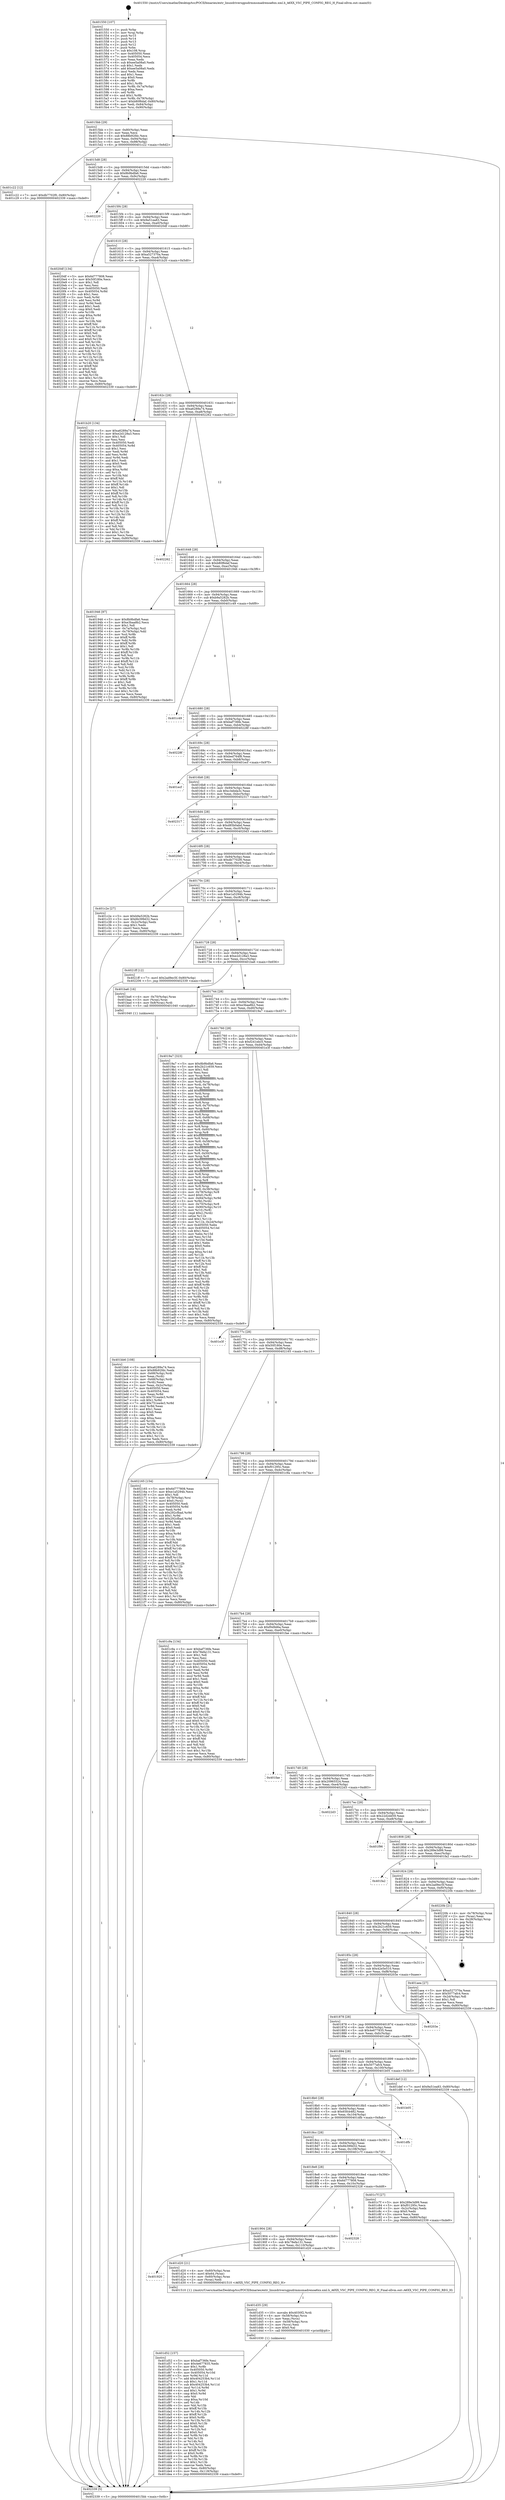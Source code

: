 digraph "0x401550" {
  label = "0x401550 (/mnt/c/Users/mathe/Desktop/tcc/POCII/binaries/extr_linuxdriversgpudrmmsmadrenoa6xx.xml.h_A6XX_VSC_PIPE_CONFIG_REG_H_Final-ollvm.out::main(0))"
  labelloc = "t"
  node[shape=record]

  Entry [label="",width=0.3,height=0.3,shape=circle,fillcolor=black,style=filled]
  "0x4015bb" [label="{
     0x4015bb [29]\l
     | [instrs]\l
     &nbsp;&nbsp;0x4015bb \<+3\>: mov -0x80(%rbp),%eax\l
     &nbsp;&nbsp;0x4015be \<+2\>: mov %eax,%ecx\l
     &nbsp;&nbsp;0x4015c0 \<+6\>: sub $0x88b92fdc,%ecx\l
     &nbsp;&nbsp;0x4015c6 \<+6\>: mov %eax,-0x94(%rbp)\l
     &nbsp;&nbsp;0x4015cc \<+6\>: mov %ecx,-0x98(%rbp)\l
     &nbsp;&nbsp;0x4015d2 \<+6\>: je 0000000000401c22 \<main+0x6d2\>\l
  }"]
  "0x401c22" [label="{
     0x401c22 [12]\l
     | [instrs]\l
     &nbsp;&nbsp;0x401c22 \<+7\>: movl $0xdb7702f0,-0x80(%rbp)\l
     &nbsp;&nbsp;0x401c29 \<+5\>: jmp 0000000000402339 \<main+0xde9\>\l
  }"]
  "0x4015d8" [label="{
     0x4015d8 [28]\l
     | [instrs]\l
     &nbsp;&nbsp;0x4015d8 \<+5\>: jmp 00000000004015dd \<main+0x8d\>\l
     &nbsp;&nbsp;0x4015dd \<+6\>: mov -0x94(%rbp),%eax\l
     &nbsp;&nbsp;0x4015e3 \<+5\>: sub $0x8b9bdfa6,%eax\l
     &nbsp;&nbsp;0x4015e8 \<+6\>: mov %eax,-0x9c(%rbp)\l
     &nbsp;&nbsp;0x4015ee \<+6\>: je 0000000000402220 \<main+0xcd0\>\l
  }"]
  Exit [label="",width=0.3,height=0.3,shape=circle,fillcolor=black,style=filled,peripheries=2]
  "0x402220" [label="{
     0x402220\l
  }", style=dashed]
  "0x4015f4" [label="{
     0x4015f4 [28]\l
     | [instrs]\l
     &nbsp;&nbsp;0x4015f4 \<+5\>: jmp 00000000004015f9 \<main+0xa9\>\l
     &nbsp;&nbsp;0x4015f9 \<+6\>: mov -0x94(%rbp),%eax\l
     &nbsp;&nbsp;0x4015ff \<+5\>: sub $0x9a51ea83,%eax\l
     &nbsp;&nbsp;0x401604 \<+6\>: mov %eax,-0xa0(%rbp)\l
     &nbsp;&nbsp;0x40160a \<+6\>: je 00000000004020df \<main+0xb8f\>\l
  }"]
  "0x401d52" [label="{
     0x401d52 [157]\l
     | [instrs]\l
     &nbsp;&nbsp;0x401d52 \<+5\>: mov $0xbaf736fe,%esi\l
     &nbsp;&nbsp;0x401d57 \<+5\>: mov $0x4e677835,%edx\l
     &nbsp;&nbsp;0x401d5c \<+3\>: mov $0x1,%r8b\l
     &nbsp;&nbsp;0x401d5f \<+8\>: mov 0x405050,%r9d\l
     &nbsp;&nbsp;0x401d67 \<+8\>: mov 0x405054,%r10d\l
     &nbsp;&nbsp;0x401d6f \<+3\>: mov %r9d,%r11d\l
     &nbsp;&nbsp;0x401d72 \<+7\>: add $0x404253b4,%r11d\l
     &nbsp;&nbsp;0x401d79 \<+4\>: sub $0x1,%r11d\l
     &nbsp;&nbsp;0x401d7d \<+7\>: sub $0x404253b4,%r11d\l
     &nbsp;&nbsp;0x401d84 \<+4\>: imul %r11d,%r9d\l
     &nbsp;&nbsp;0x401d88 \<+4\>: and $0x1,%r9d\l
     &nbsp;&nbsp;0x401d8c \<+4\>: cmp $0x0,%r9d\l
     &nbsp;&nbsp;0x401d90 \<+3\>: sete %bl\l
     &nbsp;&nbsp;0x401d93 \<+4\>: cmp $0xa,%r10d\l
     &nbsp;&nbsp;0x401d97 \<+4\>: setl %r14b\l
     &nbsp;&nbsp;0x401d9b \<+3\>: mov %bl,%r15b\l
     &nbsp;&nbsp;0x401d9e \<+4\>: xor $0xff,%r15b\l
     &nbsp;&nbsp;0x401da2 \<+3\>: mov %r14b,%r12b\l
     &nbsp;&nbsp;0x401da5 \<+4\>: xor $0xff,%r12b\l
     &nbsp;&nbsp;0x401da9 \<+4\>: xor $0x0,%r8b\l
     &nbsp;&nbsp;0x401dad \<+3\>: mov %r15b,%r13b\l
     &nbsp;&nbsp;0x401db0 \<+4\>: and $0x0,%r13b\l
     &nbsp;&nbsp;0x401db4 \<+3\>: and %r8b,%bl\l
     &nbsp;&nbsp;0x401db7 \<+3\>: mov %r12b,%cl\l
     &nbsp;&nbsp;0x401dba \<+3\>: and $0x0,%cl\l
     &nbsp;&nbsp;0x401dbd \<+3\>: and %r8b,%r14b\l
     &nbsp;&nbsp;0x401dc0 \<+3\>: or %bl,%r13b\l
     &nbsp;&nbsp;0x401dc3 \<+3\>: or %r14b,%cl\l
     &nbsp;&nbsp;0x401dc6 \<+3\>: xor %cl,%r13b\l
     &nbsp;&nbsp;0x401dc9 \<+3\>: or %r12b,%r15b\l
     &nbsp;&nbsp;0x401dcc \<+4\>: xor $0xff,%r15b\l
     &nbsp;&nbsp;0x401dd0 \<+4\>: or $0x0,%r8b\l
     &nbsp;&nbsp;0x401dd4 \<+3\>: and %r8b,%r15b\l
     &nbsp;&nbsp;0x401dd7 \<+3\>: or %r15b,%r13b\l
     &nbsp;&nbsp;0x401dda \<+4\>: test $0x1,%r13b\l
     &nbsp;&nbsp;0x401dde \<+3\>: cmovne %edx,%esi\l
     &nbsp;&nbsp;0x401de1 \<+3\>: mov %esi,-0x80(%rbp)\l
     &nbsp;&nbsp;0x401de4 \<+6\>: mov %eax,-0x118(%rbp)\l
     &nbsp;&nbsp;0x401dea \<+5\>: jmp 0000000000402339 \<main+0xde9\>\l
  }"]
  "0x4020df" [label="{
     0x4020df [134]\l
     | [instrs]\l
     &nbsp;&nbsp;0x4020df \<+5\>: mov $0x6d777808,%eax\l
     &nbsp;&nbsp;0x4020e4 \<+5\>: mov $0x50f180e,%ecx\l
     &nbsp;&nbsp;0x4020e9 \<+2\>: mov $0x1,%dl\l
     &nbsp;&nbsp;0x4020eb \<+2\>: xor %esi,%esi\l
     &nbsp;&nbsp;0x4020ed \<+7\>: mov 0x405050,%edi\l
     &nbsp;&nbsp;0x4020f4 \<+8\>: mov 0x405054,%r8d\l
     &nbsp;&nbsp;0x4020fc \<+3\>: sub $0x1,%esi\l
     &nbsp;&nbsp;0x4020ff \<+3\>: mov %edi,%r9d\l
     &nbsp;&nbsp;0x402102 \<+3\>: add %esi,%r9d\l
     &nbsp;&nbsp;0x402105 \<+4\>: imul %r9d,%edi\l
     &nbsp;&nbsp;0x402109 \<+3\>: and $0x1,%edi\l
     &nbsp;&nbsp;0x40210c \<+3\>: cmp $0x0,%edi\l
     &nbsp;&nbsp;0x40210f \<+4\>: sete %r10b\l
     &nbsp;&nbsp;0x402113 \<+4\>: cmp $0xa,%r8d\l
     &nbsp;&nbsp;0x402117 \<+4\>: setl %r11b\l
     &nbsp;&nbsp;0x40211b \<+3\>: mov %r10b,%bl\l
     &nbsp;&nbsp;0x40211e \<+3\>: xor $0xff,%bl\l
     &nbsp;&nbsp;0x402121 \<+3\>: mov %r11b,%r14b\l
     &nbsp;&nbsp;0x402124 \<+4\>: xor $0xff,%r14b\l
     &nbsp;&nbsp;0x402128 \<+3\>: xor $0x0,%dl\l
     &nbsp;&nbsp;0x40212b \<+3\>: mov %bl,%r15b\l
     &nbsp;&nbsp;0x40212e \<+4\>: and $0x0,%r15b\l
     &nbsp;&nbsp;0x402132 \<+3\>: and %dl,%r10b\l
     &nbsp;&nbsp;0x402135 \<+3\>: mov %r14b,%r12b\l
     &nbsp;&nbsp;0x402138 \<+4\>: and $0x0,%r12b\l
     &nbsp;&nbsp;0x40213c \<+3\>: and %dl,%r11b\l
     &nbsp;&nbsp;0x40213f \<+3\>: or %r10b,%r15b\l
     &nbsp;&nbsp;0x402142 \<+3\>: or %r11b,%r12b\l
     &nbsp;&nbsp;0x402145 \<+3\>: xor %r12b,%r15b\l
     &nbsp;&nbsp;0x402148 \<+3\>: or %r14b,%bl\l
     &nbsp;&nbsp;0x40214b \<+3\>: xor $0xff,%bl\l
     &nbsp;&nbsp;0x40214e \<+3\>: or $0x0,%dl\l
     &nbsp;&nbsp;0x402151 \<+2\>: and %dl,%bl\l
     &nbsp;&nbsp;0x402153 \<+3\>: or %bl,%r15b\l
     &nbsp;&nbsp;0x402156 \<+4\>: test $0x1,%r15b\l
     &nbsp;&nbsp;0x40215a \<+3\>: cmovne %ecx,%eax\l
     &nbsp;&nbsp;0x40215d \<+3\>: mov %eax,-0x80(%rbp)\l
     &nbsp;&nbsp;0x402160 \<+5\>: jmp 0000000000402339 \<main+0xde9\>\l
  }"]
  "0x401610" [label="{
     0x401610 [28]\l
     | [instrs]\l
     &nbsp;&nbsp;0x401610 \<+5\>: jmp 0000000000401615 \<main+0xc5\>\l
     &nbsp;&nbsp;0x401615 \<+6\>: mov -0x94(%rbp),%eax\l
     &nbsp;&nbsp;0x40161b \<+5\>: sub $0xa527370a,%eax\l
     &nbsp;&nbsp;0x401620 \<+6\>: mov %eax,-0xa4(%rbp)\l
     &nbsp;&nbsp;0x401626 \<+6\>: je 0000000000401b20 \<main+0x5d0\>\l
  }"]
  "0x401d35" [label="{
     0x401d35 [29]\l
     | [instrs]\l
     &nbsp;&nbsp;0x401d35 \<+10\>: movabs $0x4030f2,%rdi\l
     &nbsp;&nbsp;0x401d3f \<+4\>: mov -0x58(%rbp),%rcx\l
     &nbsp;&nbsp;0x401d43 \<+2\>: mov %eax,(%rcx)\l
     &nbsp;&nbsp;0x401d45 \<+4\>: mov -0x58(%rbp),%rcx\l
     &nbsp;&nbsp;0x401d49 \<+2\>: mov (%rcx),%esi\l
     &nbsp;&nbsp;0x401d4b \<+2\>: mov $0x0,%al\l
     &nbsp;&nbsp;0x401d4d \<+5\>: call 0000000000401030 \<printf@plt\>\l
     | [calls]\l
     &nbsp;&nbsp;0x401030 \{1\} (unknown)\l
  }"]
  "0x401b20" [label="{
     0x401b20 [134]\l
     | [instrs]\l
     &nbsp;&nbsp;0x401b20 \<+5\>: mov $0xa6289a74,%eax\l
     &nbsp;&nbsp;0x401b25 \<+5\>: mov $0xe2d128a3,%ecx\l
     &nbsp;&nbsp;0x401b2a \<+2\>: mov $0x1,%dl\l
     &nbsp;&nbsp;0x401b2c \<+2\>: xor %esi,%esi\l
     &nbsp;&nbsp;0x401b2e \<+7\>: mov 0x405050,%edi\l
     &nbsp;&nbsp;0x401b35 \<+8\>: mov 0x405054,%r8d\l
     &nbsp;&nbsp;0x401b3d \<+3\>: sub $0x1,%esi\l
     &nbsp;&nbsp;0x401b40 \<+3\>: mov %edi,%r9d\l
     &nbsp;&nbsp;0x401b43 \<+3\>: add %esi,%r9d\l
     &nbsp;&nbsp;0x401b46 \<+4\>: imul %r9d,%edi\l
     &nbsp;&nbsp;0x401b4a \<+3\>: and $0x1,%edi\l
     &nbsp;&nbsp;0x401b4d \<+3\>: cmp $0x0,%edi\l
     &nbsp;&nbsp;0x401b50 \<+4\>: sete %r10b\l
     &nbsp;&nbsp;0x401b54 \<+4\>: cmp $0xa,%r8d\l
     &nbsp;&nbsp;0x401b58 \<+4\>: setl %r11b\l
     &nbsp;&nbsp;0x401b5c \<+3\>: mov %r10b,%bl\l
     &nbsp;&nbsp;0x401b5f \<+3\>: xor $0xff,%bl\l
     &nbsp;&nbsp;0x401b62 \<+3\>: mov %r11b,%r14b\l
     &nbsp;&nbsp;0x401b65 \<+4\>: xor $0xff,%r14b\l
     &nbsp;&nbsp;0x401b69 \<+3\>: xor $0x1,%dl\l
     &nbsp;&nbsp;0x401b6c \<+3\>: mov %bl,%r15b\l
     &nbsp;&nbsp;0x401b6f \<+4\>: and $0xff,%r15b\l
     &nbsp;&nbsp;0x401b73 \<+3\>: and %dl,%r10b\l
     &nbsp;&nbsp;0x401b76 \<+3\>: mov %r14b,%r12b\l
     &nbsp;&nbsp;0x401b79 \<+4\>: and $0xff,%r12b\l
     &nbsp;&nbsp;0x401b7d \<+3\>: and %dl,%r11b\l
     &nbsp;&nbsp;0x401b80 \<+3\>: or %r10b,%r15b\l
     &nbsp;&nbsp;0x401b83 \<+3\>: or %r11b,%r12b\l
     &nbsp;&nbsp;0x401b86 \<+3\>: xor %r12b,%r15b\l
     &nbsp;&nbsp;0x401b89 \<+3\>: or %r14b,%bl\l
     &nbsp;&nbsp;0x401b8c \<+3\>: xor $0xff,%bl\l
     &nbsp;&nbsp;0x401b8f \<+3\>: or $0x1,%dl\l
     &nbsp;&nbsp;0x401b92 \<+2\>: and %dl,%bl\l
     &nbsp;&nbsp;0x401b94 \<+3\>: or %bl,%r15b\l
     &nbsp;&nbsp;0x401b97 \<+4\>: test $0x1,%r15b\l
     &nbsp;&nbsp;0x401b9b \<+3\>: cmovne %ecx,%eax\l
     &nbsp;&nbsp;0x401b9e \<+3\>: mov %eax,-0x80(%rbp)\l
     &nbsp;&nbsp;0x401ba1 \<+5\>: jmp 0000000000402339 \<main+0xde9\>\l
  }"]
  "0x40162c" [label="{
     0x40162c [28]\l
     | [instrs]\l
     &nbsp;&nbsp;0x40162c \<+5\>: jmp 0000000000401631 \<main+0xe1\>\l
     &nbsp;&nbsp;0x401631 \<+6\>: mov -0x94(%rbp),%eax\l
     &nbsp;&nbsp;0x401637 \<+5\>: sub $0xa6289a74,%eax\l
     &nbsp;&nbsp;0x40163c \<+6\>: mov %eax,-0xa8(%rbp)\l
     &nbsp;&nbsp;0x401642 \<+6\>: je 0000000000402262 \<main+0xd12\>\l
  }"]
  "0x401920" [label="{
     0x401920\l
  }", style=dashed]
  "0x402262" [label="{
     0x402262\l
  }", style=dashed]
  "0x401648" [label="{
     0x401648 [28]\l
     | [instrs]\l
     &nbsp;&nbsp;0x401648 \<+5\>: jmp 000000000040164d \<main+0xfd\>\l
     &nbsp;&nbsp;0x40164d \<+6\>: mov -0x94(%rbp),%eax\l
     &nbsp;&nbsp;0x401653 \<+5\>: sub $0xb80f6daf,%eax\l
     &nbsp;&nbsp;0x401658 \<+6\>: mov %eax,-0xac(%rbp)\l
     &nbsp;&nbsp;0x40165e \<+6\>: je 0000000000401946 \<main+0x3f6\>\l
  }"]
  "0x401d20" [label="{
     0x401d20 [21]\l
     | [instrs]\l
     &nbsp;&nbsp;0x401d20 \<+4\>: mov -0x60(%rbp),%rax\l
     &nbsp;&nbsp;0x401d24 \<+6\>: movl $0x64,(%rax)\l
     &nbsp;&nbsp;0x401d2a \<+4\>: mov -0x60(%rbp),%rax\l
     &nbsp;&nbsp;0x401d2e \<+2\>: mov (%rax),%edi\l
     &nbsp;&nbsp;0x401d30 \<+5\>: call 0000000000401510 \<A6XX_VSC_PIPE_CONFIG_REG_H\>\l
     | [calls]\l
     &nbsp;&nbsp;0x401510 \{1\} (/mnt/c/Users/mathe/Desktop/tcc/POCII/binaries/extr_linuxdriversgpudrmmsmadrenoa6xx.xml.h_A6XX_VSC_PIPE_CONFIG_REG_H_Final-ollvm.out::A6XX_VSC_PIPE_CONFIG_REG_H)\l
  }"]
  "0x401946" [label="{
     0x401946 [97]\l
     | [instrs]\l
     &nbsp;&nbsp;0x401946 \<+5\>: mov $0x8b9bdfa6,%eax\l
     &nbsp;&nbsp;0x40194b \<+5\>: mov $0xe3baa8b2,%ecx\l
     &nbsp;&nbsp;0x401950 \<+2\>: mov $0x1,%dl\l
     &nbsp;&nbsp;0x401952 \<+4\>: mov -0x7a(%rbp),%sil\l
     &nbsp;&nbsp;0x401956 \<+4\>: mov -0x79(%rbp),%dil\l
     &nbsp;&nbsp;0x40195a \<+3\>: mov %sil,%r8b\l
     &nbsp;&nbsp;0x40195d \<+4\>: xor $0xff,%r8b\l
     &nbsp;&nbsp;0x401961 \<+3\>: mov %dil,%r9b\l
     &nbsp;&nbsp;0x401964 \<+4\>: xor $0xff,%r9b\l
     &nbsp;&nbsp;0x401968 \<+3\>: xor $0x1,%dl\l
     &nbsp;&nbsp;0x40196b \<+3\>: mov %r8b,%r10b\l
     &nbsp;&nbsp;0x40196e \<+4\>: and $0xff,%r10b\l
     &nbsp;&nbsp;0x401972 \<+3\>: and %dl,%sil\l
     &nbsp;&nbsp;0x401975 \<+3\>: mov %r9b,%r11b\l
     &nbsp;&nbsp;0x401978 \<+4\>: and $0xff,%r11b\l
     &nbsp;&nbsp;0x40197c \<+3\>: and %dl,%dil\l
     &nbsp;&nbsp;0x40197f \<+3\>: or %sil,%r10b\l
     &nbsp;&nbsp;0x401982 \<+3\>: or %dil,%r11b\l
     &nbsp;&nbsp;0x401985 \<+3\>: xor %r11b,%r10b\l
     &nbsp;&nbsp;0x401988 \<+3\>: or %r9b,%r8b\l
     &nbsp;&nbsp;0x40198b \<+4\>: xor $0xff,%r8b\l
     &nbsp;&nbsp;0x40198f \<+3\>: or $0x1,%dl\l
     &nbsp;&nbsp;0x401992 \<+3\>: and %dl,%r8b\l
     &nbsp;&nbsp;0x401995 \<+3\>: or %r8b,%r10b\l
     &nbsp;&nbsp;0x401998 \<+4\>: test $0x1,%r10b\l
     &nbsp;&nbsp;0x40199c \<+3\>: cmovne %ecx,%eax\l
     &nbsp;&nbsp;0x40199f \<+3\>: mov %eax,-0x80(%rbp)\l
     &nbsp;&nbsp;0x4019a2 \<+5\>: jmp 0000000000402339 \<main+0xde9\>\l
  }"]
  "0x401664" [label="{
     0x401664 [28]\l
     | [instrs]\l
     &nbsp;&nbsp;0x401664 \<+5\>: jmp 0000000000401669 \<main+0x119\>\l
     &nbsp;&nbsp;0x401669 \<+6\>: mov -0x94(%rbp),%eax\l
     &nbsp;&nbsp;0x40166f \<+5\>: sub $0xb9a5282b,%eax\l
     &nbsp;&nbsp;0x401674 \<+6\>: mov %eax,-0xb0(%rbp)\l
     &nbsp;&nbsp;0x40167a \<+6\>: je 0000000000401c49 \<main+0x6f9\>\l
  }"]
  "0x402339" [label="{
     0x402339 [5]\l
     | [instrs]\l
     &nbsp;&nbsp;0x402339 \<+5\>: jmp 00000000004015bb \<main+0x6b\>\l
  }"]
  "0x401550" [label="{
     0x401550 [107]\l
     | [instrs]\l
     &nbsp;&nbsp;0x401550 \<+1\>: push %rbp\l
     &nbsp;&nbsp;0x401551 \<+3\>: mov %rsp,%rbp\l
     &nbsp;&nbsp;0x401554 \<+2\>: push %r15\l
     &nbsp;&nbsp;0x401556 \<+2\>: push %r14\l
     &nbsp;&nbsp;0x401558 \<+2\>: push %r13\l
     &nbsp;&nbsp;0x40155a \<+2\>: push %r12\l
     &nbsp;&nbsp;0x40155c \<+1\>: push %rbx\l
     &nbsp;&nbsp;0x40155d \<+7\>: sub $0x108,%rsp\l
     &nbsp;&nbsp;0x401564 \<+7\>: mov 0x405050,%eax\l
     &nbsp;&nbsp;0x40156b \<+7\>: mov 0x405054,%ecx\l
     &nbsp;&nbsp;0x401572 \<+2\>: mov %eax,%edx\l
     &nbsp;&nbsp;0x401574 \<+6\>: sub $0xee5a08a0,%edx\l
     &nbsp;&nbsp;0x40157a \<+3\>: sub $0x1,%edx\l
     &nbsp;&nbsp;0x40157d \<+6\>: add $0xee5a08a0,%edx\l
     &nbsp;&nbsp;0x401583 \<+3\>: imul %edx,%eax\l
     &nbsp;&nbsp;0x401586 \<+3\>: and $0x1,%eax\l
     &nbsp;&nbsp;0x401589 \<+3\>: cmp $0x0,%eax\l
     &nbsp;&nbsp;0x40158c \<+4\>: sete %r8b\l
     &nbsp;&nbsp;0x401590 \<+4\>: and $0x1,%r8b\l
     &nbsp;&nbsp;0x401594 \<+4\>: mov %r8b,-0x7a(%rbp)\l
     &nbsp;&nbsp;0x401598 \<+3\>: cmp $0xa,%ecx\l
     &nbsp;&nbsp;0x40159b \<+4\>: setl %r8b\l
     &nbsp;&nbsp;0x40159f \<+4\>: and $0x1,%r8b\l
     &nbsp;&nbsp;0x4015a3 \<+4\>: mov %r8b,-0x79(%rbp)\l
     &nbsp;&nbsp;0x4015a7 \<+7\>: movl $0xb80f6daf,-0x80(%rbp)\l
     &nbsp;&nbsp;0x4015ae \<+6\>: mov %edi,-0x84(%rbp)\l
     &nbsp;&nbsp;0x4015b4 \<+7\>: mov %rsi,-0x90(%rbp)\l
  }"]
  "0x401904" [label="{
     0x401904 [28]\l
     | [instrs]\l
     &nbsp;&nbsp;0x401904 \<+5\>: jmp 0000000000401909 \<main+0x3b9\>\l
     &nbsp;&nbsp;0x401909 \<+6\>: mov -0x94(%rbp),%eax\l
     &nbsp;&nbsp;0x40190f \<+5\>: sub $0x78efa131,%eax\l
     &nbsp;&nbsp;0x401914 \<+6\>: mov %eax,-0x110(%rbp)\l
     &nbsp;&nbsp;0x40191a \<+6\>: je 0000000000401d20 \<main+0x7d0\>\l
  }"]
  "0x401c49" [label="{
     0x401c49\l
  }", style=dashed]
  "0x401680" [label="{
     0x401680 [28]\l
     | [instrs]\l
     &nbsp;&nbsp;0x401680 \<+5\>: jmp 0000000000401685 \<main+0x135\>\l
     &nbsp;&nbsp;0x401685 \<+6\>: mov -0x94(%rbp),%eax\l
     &nbsp;&nbsp;0x40168b \<+5\>: sub $0xbaf736fe,%eax\l
     &nbsp;&nbsp;0x401690 \<+6\>: mov %eax,-0xb4(%rbp)\l
     &nbsp;&nbsp;0x401696 \<+6\>: je 000000000040228f \<main+0xd3f\>\l
  }"]
  "0x402328" [label="{
     0x402328\l
  }", style=dashed]
  "0x40228f" [label="{
     0x40228f\l
  }", style=dashed]
  "0x40169c" [label="{
     0x40169c [28]\l
     | [instrs]\l
     &nbsp;&nbsp;0x40169c \<+5\>: jmp 00000000004016a1 \<main+0x151\>\l
     &nbsp;&nbsp;0x4016a1 \<+6\>: mov -0x94(%rbp),%eax\l
     &nbsp;&nbsp;0x4016a7 \<+5\>: sub $0xbed764f8,%eax\l
     &nbsp;&nbsp;0x4016ac \<+6\>: mov %eax,-0xb8(%rbp)\l
     &nbsp;&nbsp;0x4016b2 \<+6\>: je 0000000000401ecf \<main+0x97f\>\l
  }"]
  "0x4018e8" [label="{
     0x4018e8 [28]\l
     | [instrs]\l
     &nbsp;&nbsp;0x4018e8 \<+5\>: jmp 00000000004018ed \<main+0x39d\>\l
     &nbsp;&nbsp;0x4018ed \<+6\>: mov -0x94(%rbp),%eax\l
     &nbsp;&nbsp;0x4018f3 \<+5\>: sub $0x6d777808,%eax\l
     &nbsp;&nbsp;0x4018f8 \<+6\>: mov %eax,-0x10c(%rbp)\l
     &nbsp;&nbsp;0x4018fe \<+6\>: je 0000000000402328 \<main+0xdd8\>\l
  }"]
  "0x401ecf" [label="{
     0x401ecf\l
  }", style=dashed]
  "0x4016b8" [label="{
     0x4016b8 [28]\l
     | [instrs]\l
     &nbsp;&nbsp;0x4016b8 \<+5\>: jmp 00000000004016bd \<main+0x16d\>\l
     &nbsp;&nbsp;0x4016bd \<+6\>: mov -0x94(%rbp),%eax\l
     &nbsp;&nbsp;0x4016c3 \<+5\>: sub $0xc3ebda3c,%eax\l
     &nbsp;&nbsp;0x4016c8 \<+6\>: mov %eax,-0xbc(%rbp)\l
     &nbsp;&nbsp;0x4016ce \<+6\>: je 0000000000402317 \<main+0xdc7\>\l
  }"]
  "0x401c7f" [label="{
     0x401c7f [27]\l
     | [instrs]\l
     &nbsp;&nbsp;0x401c7f \<+5\>: mov $0x289e3d99,%eax\l
     &nbsp;&nbsp;0x401c84 \<+5\>: mov $0xf01295c,%ecx\l
     &nbsp;&nbsp;0x401c89 \<+3\>: mov -0x2c(%rbp),%edx\l
     &nbsp;&nbsp;0x401c8c \<+3\>: cmp $0x0,%edx\l
     &nbsp;&nbsp;0x401c8f \<+3\>: cmove %ecx,%eax\l
     &nbsp;&nbsp;0x401c92 \<+3\>: mov %eax,-0x80(%rbp)\l
     &nbsp;&nbsp;0x401c95 \<+5\>: jmp 0000000000402339 \<main+0xde9\>\l
  }"]
  "0x402317" [label="{
     0x402317\l
  }", style=dashed]
  "0x4016d4" [label="{
     0x4016d4 [28]\l
     | [instrs]\l
     &nbsp;&nbsp;0x4016d4 \<+5\>: jmp 00000000004016d9 \<main+0x189\>\l
     &nbsp;&nbsp;0x4016d9 \<+6\>: mov -0x94(%rbp),%eax\l
     &nbsp;&nbsp;0x4016df \<+5\>: sub $0xd85b0abd,%eax\l
     &nbsp;&nbsp;0x4016e4 \<+6\>: mov %eax,-0xc0(%rbp)\l
     &nbsp;&nbsp;0x4016ea \<+6\>: je 00000000004020d3 \<main+0xb83\>\l
  }"]
  "0x4018cc" [label="{
     0x4018cc [28]\l
     | [instrs]\l
     &nbsp;&nbsp;0x4018cc \<+5\>: jmp 00000000004018d1 \<main+0x381\>\l
     &nbsp;&nbsp;0x4018d1 \<+6\>: mov -0x94(%rbp),%eax\l
     &nbsp;&nbsp;0x4018d7 \<+5\>: sub $0x6b399d32,%eax\l
     &nbsp;&nbsp;0x4018dc \<+6\>: mov %eax,-0x108(%rbp)\l
     &nbsp;&nbsp;0x4018e2 \<+6\>: je 0000000000401c7f \<main+0x72f\>\l
  }"]
  "0x4020d3" [label="{
     0x4020d3\l
  }", style=dashed]
  "0x4016f0" [label="{
     0x4016f0 [28]\l
     | [instrs]\l
     &nbsp;&nbsp;0x4016f0 \<+5\>: jmp 00000000004016f5 \<main+0x1a5\>\l
     &nbsp;&nbsp;0x4016f5 \<+6\>: mov -0x94(%rbp),%eax\l
     &nbsp;&nbsp;0x4016fb \<+5\>: sub $0xdb7702f0,%eax\l
     &nbsp;&nbsp;0x401700 \<+6\>: mov %eax,-0xc4(%rbp)\l
     &nbsp;&nbsp;0x401706 \<+6\>: je 0000000000401c2e \<main+0x6de\>\l
  }"]
  "0x401dfb" [label="{
     0x401dfb\l
  }", style=dashed]
  "0x401c2e" [label="{
     0x401c2e [27]\l
     | [instrs]\l
     &nbsp;&nbsp;0x401c2e \<+5\>: mov $0xb9a5282b,%eax\l
     &nbsp;&nbsp;0x401c33 \<+5\>: mov $0x6b399d32,%ecx\l
     &nbsp;&nbsp;0x401c38 \<+3\>: mov -0x2c(%rbp),%edx\l
     &nbsp;&nbsp;0x401c3b \<+3\>: cmp $0x1,%edx\l
     &nbsp;&nbsp;0x401c3e \<+3\>: cmovl %ecx,%eax\l
     &nbsp;&nbsp;0x401c41 \<+3\>: mov %eax,-0x80(%rbp)\l
     &nbsp;&nbsp;0x401c44 \<+5\>: jmp 0000000000402339 \<main+0xde9\>\l
  }"]
  "0x40170c" [label="{
     0x40170c [28]\l
     | [instrs]\l
     &nbsp;&nbsp;0x40170c \<+5\>: jmp 0000000000401711 \<main+0x1c1\>\l
     &nbsp;&nbsp;0x401711 \<+6\>: mov -0x94(%rbp),%eax\l
     &nbsp;&nbsp;0x401717 \<+5\>: sub $0xe1a5294b,%eax\l
     &nbsp;&nbsp;0x40171c \<+6\>: mov %eax,-0xc8(%rbp)\l
     &nbsp;&nbsp;0x401722 \<+6\>: je 00000000004021ff \<main+0xcaf\>\l
  }"]
  "0x4018b0" [label="{
     0x4018b0 [28]\l
     | [instrs]\l
     &nbsp;&nbsp;0x4018b0 \<+5\>: jmp 00000000004018b5 \<main+0x365\>\l
     &nbsp;&nbsp;0x4018b5 \<+6\>: mov -0x94(%rbp),%eax\l
     &nbsp;&nbsp;0x4018bb \<+5\>: sub $0x65fcb482,%eax\l
     &nbsp;&nbsp;0x4018c0 \<+6\>: mov %eax,-0x104(%rbp)\l
     &nbsp;&nbsp;0x4018c6 \<+6\>: je 0000000000401dfb \<main+0x8ab\>\l
  }"]
  "0x4021ff" [label="{
     0x4021ff [12]\l
     | [instrs]\l
     &nbsp;&nbsp;0x4021ff \<+7\>: movl $0x2ad9ec5f,-0x80(%rbp)\l
     &nbsp;&nbsp;0x402206 \<+5\>: jmp 0000000000402339 \<main+0xde9\>\l
  }"]
  "0x401728" [label="{
     0x401728 [28]\l
     | [instrs]\l
     &nbsp;&nbsp;0x401728 \<+5\>: jmp 000000000040172d \<main+0x1dd\>\l
     &nbsp;&nbsp;0x40172d \<+6\>: mov -0x94(%rbp),%eax\l
     &nbsp;&nbsp;0x401733 \<+5\>: sub $0xe2d128a3,%eax\l
     &nbsp;&nbsp;0x401738 \<+6\>: mov %eax,-0xcc(%rbp)\l
     &nbsp;&nbsp;0x40173e \<+6\>: je 0000000000401ba6 \<main+0x656\>\l
  }"]
  "0x401b05" [label="{
     0x401b05\l
  }", style=dashed]
  "0x401ba6" [label="{
     0x401ba6 [16]\l
     | [instrs]\l
     &nbsp;&nbsp;0x401ba6 \<+4\>: mov -0x70(%rbp),%rax\l
     &nbsp;&nbsp;0x401baa \<+3\>: mov (%rax),%rax\l
     &nbsp;&nbsp;0x401bad \<+4\>: mov 0x8(%rax),%rdi\l
     &nbsp;&nbsp;0x401bb1 \<+5\>: call 0000000000401040 \<atoi@plt\>\l
     | [calls]\l
     &nbsp;&nbsp;0x401040 \{1\} (unknown)\l
  }"]
  "0x401744" [label="{
     0x401744 [28]\l
     | [instrs]\l
     &nbsp;&nbsp;0x401744 \<+5\>: jmp 0000000000401749 \<main+0x1f9\>\l
     &nbsp;&nbsp;0x401749 \<+6\>: mov -0x94(%rbp),%eax\l
     &nbsp;&nbsp;0x40174f \<+5\>: sub $0xe3baa8b2,%eax\l
     &nbsp;&nbsp;0x401754 \<+6\>: mov %eax,-0xd0(%rbp)\l
     &nbsp;&nbsp;0x40175a \<+6\>: je 00000000004019a7 \<main+0x457\>\l
  }"]
  "0x401894" [label="{
     0x401894 [28]\l
     | [instrs]\l
     &nbsp;&nbsp;0x401894 \<+5\>: jmp 0000000000401899 \<main+0x349\>\l
     &nbsp;&nbsp;0x401899 \<+6\>: mov -0x94(%rbp),%eax\l
     &nbsp;&nbsp;0x40189f \<+5\>: sub $0x5077afc4,%eax\l
     &nbsp;&nbsp;0x4018a4 \<+6\>: mov %eax,-0x100(%rbp)\l
     &nbsp;&nbsp;0x4018aa \<+6\>: je 0000000000401b05 \<main+0x5b5\>\l
  }"]
  "0x4019a7" [label="{
     0x4019a7 [323]\l
     | [instrs]\l
     &nbsp;&nbsp;0x4019a7 \<+5\>: mov $0x8b9bdfa6,%eax\l
     &nbsp;&nbsp;0x4019ac \<+5\>: mov $0x2b21c659,%ecx\l
     &nbsp;&nbsp;0x4019b1 \<+2\>: mov $0x1,%dl\l
     &nbsp;&nbsp;0x4019b3 \<+2\>: xor %esi,%esi\l
     &nbsp;&nbsp;0x4019b5 \<+3\>: mov %rsp,%rdi\l
     &nbsp;&nbsp;0x4019b8 \<+4\>: add $0xfffffffffffffff0,%rdi\l
     &nbsp;&nbsp;0x4019bc \<+3\>: mov %rdi,%rsp\l
     &nbsp;&nbsp;0x4019bf \<+4\>: mov %rdi,-0x78(%rbp)\l
     &nbsp;&nbsp;0x4019c3 \<+3\>: mov %rsp,%rdi\l
     &nbsp;&nbsp;0x4019c6 \<+4\>: add $0xfffffffffffffff0,%rdi\l
     &nbsp;&nbsp;0x4019ca \<+3\>: mov %rdi,%rsp\l
     &nbsp;&nbsp;0x4019cd \<+3\>: mov %rsp,%r8\l
     &nbsp;&nbsp;0x4019d0 \<+4\>: add $0xfffffffffffffff0,%r8\l
     &nbsp;&nbsp;0x4019d4 \<+3\>: mov %r8,%rsp\l
     &nbsp;&nbsp;0x4019d7 \<+4\>: mov %r8,-0x70(%rbp)\l
     &nbsp;&nbsp;0x4019db \<+3\>: mov %rsp,%r8\l
     &nbsp;&nbsp;0x4019de \<+4\>: add $0xfffffffffffffff0,%r8\l
     &nbsp;&nbsp;0x4019e2 \<+3\>: mov %r8,%rsp\l
     &nbsp;&nbsp;0x4019e5 \<+4\>: mov %r8,-0x68(%rbp)\l
     &nbsp;&nbsp;0x4019e9 \<+3\>: mov %rsp,%r8\l
     &nbsp;&nbsp;0x4019ec \<+4\>: add $0xfffffffffffffff0,%r8\l
     &nbsp;&nbsp;0x4019f0 \<+3\>: mov %r8,%rsp\l
     &nbsp;&nbsp;0x4019f3 \<+4\>: mov %r8,-0x60(%rbp)\l
     &nbsp;&nbsp;0x4019f7 \<+3\>: mov %rsp,%r8\l
     &nbsp;&nbsp;0x4019fa \<+4\>: add $0xfffffffffffffff0,%r8\l
     &nbsp;&nbsp;0x4019fe \<+3\>: mov %r8,%rsp\l
     &nbsp;&nbsp;0x401a01 \<+4\>: mov %r8,-0x58(%rbp)\l
     &nbsp;&nbsp;0x401a05 \<+3\>: mov %rsp,%r8\l
     &nbsp;&nbsp;0x401a08 \<+4\>: add $0xfffffffffffffff0,%r8\l
     &nbsp;&nbsp;0x401a0c \<+3\>: mov %r8,%rsp\l
     &nbsp;&nbsp;0x401a0f \<+4\>: mov %r8,-0x50(%rbp)\l
     &nbsp;&nbsp;0x401a13 \<+3\>: mov %rsp,%r8\l
     &nbsp;&nbsp;0x401a16 \<+4\>: add $0xfffffffffffffff0,%r8\l
     &nbsp;&nbsp;0x401a1a \<+3\>: mov %r8,%rsp\l
     &nbsp;&nbsp;0x401a1d \<+4\>: mov %r8,-0x48(%rbp)\l
     &nbsp;&nbsp;0x401a21 \<+3\>: mov %rsp,%r8\l
     &nbsp;&nbsp;0x401a24 \<+4\>: add $0xfffffffffffffff0,%r8\l
     &nbsp;&nbsp;0x401a28 \<+3\>: mov %r8,%rsp\l
     &nbsp;&nbsp;0x401a2b \<+4\>: mov %r8,-0x40(%rbp)\l
     &nbsp;&nbsp;0x401a2f \<+3\>: mov %rsp,%r8\l
     &nbsp;&nbsp;0x401a32 \<+4\>: add $0xfffffffffffffff0,%r8\l
     &nbsp;&nbsp;0x401a36 \<+3\>: mov %r8,%rsp\l
     &nbsp;&nbsp;0x401a39 \<+4\>: mov %r8,-0x38(%rbp)\l
     &nbsp;&nbsp;0x401a3d \<+4\>: mov -0x78(%rbp),%r8\l
     &nbsp;&nbsp;0x401a41 \<+7\>: movl $0x0,(%r8)\l
     &nbsp;&nbsp;0x401a48 \<+7\>: mov -0x84(%rbp),%r9d\l
     &nbsp;&nbsp;0x401a4f \<+3\>: mov %r9d,(%rdi)\l
     &nbsp;&nbsp;0x401a52 \<+4\>: mov -0x70(%rbp),%r8\l
     &nbsp;&nbsp;0x401a56 \<+7\>: mov -0x90(%rbp),%r10\l
     &nbsp;&nbsp;0x401a5d \<+3\>: mov %r10,(%r8)\l
     &nbsp;&nbsp;0x401a60 \<+3\>: cmpl $0x2,(%rdi)\l
     &nbsp;&nbsp;0x401a63 \<+4\>: setne %r11b\l
     &nbsp;&nbsp;0x401a67 \<+4\>: and $0x1,%r11b\l
     &nbsp;&nbsp;0x401a6b \<+4\>: mov %r11b,-0x2d(%rbp)\l
     &nbsp;&nbsp;0x401a6f \<+7\>: mov 0x405050,%ebx\l
     &nbsp;&nbsp;0x401a76 \<+8\>: mov 0x405054,%r14d\l
     &nbsp;&nbsp;0x401a7e \<+3\>: sub $0x1,%esi\l
     &nbsp;&nbsp;0x401a81 \<+3\>: mov %ebx,%r15d\l
     &nbsp;&nbsp;0x401a84 \<+3\>: add %esi,%r15d\l
     &nbsp;&nbsp;0x401a87 \<+4\>: imul %r15d,%ebx\l
     &nbsp;&nbsp;0x401a8b \<+3\>: and $0x1,%ebx\l
     &nbsp;&nbsp;0x401a8e \<+3\>: cmp $0x0,%ebx\l
     &nbsp;&nbsp;0x401a91 \<+4\>: sete %r11b\l
     &nbsp;&nbsp;0x401a95 \<+4\>: cmp $0xa,%r14d\l
     &nbsp;&nbsp;0x401a99 \<+4\>: setl %r12b\l
     &nbsp;&nbsp;0x401a9d \<+3\>: mov %r11b,%r13b\l
     &nbsp;&nbsp;0x401aa0 \<+4\>: xor $0xff,%r13b\l
     &nbsp;&nbsp;0x401aa4 \<+3\>: mov %r12b,%sil\l
     &nbsp;&nbsp;0x401aa7 \<+4\>: xor $0xff,%sil\l
     &nbsp;&nbsp;0x401aab \<+3\>: xor $0x1,%dl\l
     &nbsp;&nbsp;0x401aae \<+3\>: mov %r13b,%dil\l
     &nbsp;&nbsp;0x401ab1 \<+4\>: and $0xff,%dil\l
     &nbsp;&nbsp;0x401ab5 \<+3\>: and %dl,%r11b\l
     &nbsp;&nbsp;0x401ab8 \<+3\>: mov %sil,%r8b\l
     &nbsp;&nbsp;0x401abb \<+4\>: and $0xff,%r8b\l
     &nbsp;&nbsp;0x401abf \<+3\>: and %dl,%r12b\l
     &nbsp;&nbsp;0x401ac2 \<+3\>: or %r11b,%dil\l
     &nbsp;&nbsp;0x401ac5 \<+3\>: or %r12b,%r8b\l
     &nbsp;&nbsp;0x401ac8 \<+3\>: xor %r8b,%dil\l
     &nbsp;&nbsp;0x401acb \<+3\>: or %sil,%r13b\l
     &nbsp;&nbsp;0x401ace \<+4\>: xor $0xff,%r13b\l
     &nbsp;&nbsp;0x401ad2 \<+3\>: or $0x1,%dl\l
     &nbsp;&nbsp;0x401ad5 \<+3\>: and %dl,%r13b\l
     &nbsp;&nbsp;0x401ad8 \<+3\>: or %r13b,%dil\l
     &nbsp;&nbsp;0x401adb \<+4\>: test $0x1,%dil\l
     &nbsp;&nbsp;0x401adf \<+3\>: cmovne %ecx,%eax\l
     &nbsp;&nbsp;0x401ae2 \<+3\>: mov %eax,-0x80(%rbp)\l
     &nbsp;&nbsp;0x401ae5 \<+5\>: jmp 0000000000402339 \<main+0xde9\>\l
  }"]
  "0x401760" [label="{
     0x401760 [28]\l
     | [instrs]\l
     &nbsp;&nbsp;0x401760 \<+5\>: jmp 0000000000401765 \<main+0x215\>\l
     &nbsp;&nbsp;0x401765 \<+6\>: mov -0x94(%rbp),%eax\l
     &nbsp;&nbsp;0x40176b \<+5\>: sub $0xf241ebc5,%eax\l
     &nbsp;&nbsp;0x401770 \<+6\>: mov %eax,-0xd4(%rbp)\l
     &nbsp;&nbsp;0x401776 \<+6\>: je 0000000000401e3f \<main+0x8ef\>\l
  }"]
  "0x401def" [label="{
     0x401def [12]\l
     | [instrs]\l
     &nbsp;&nbsp;0x401def \<+7\>: movl $0x9a51ea83,-0x80(%rbp)\l
     &nbsp;&nbsp;0x401df6 \<+5\>: jmp 0000000000402339 \<main+0xde9\>\l
  }"]
  "0x401878" [label="{
     0x401878 [28]\l
     | [instrs]\l
     &nbsp;&nbsp;0x401878 \<+5\>: jmp 000000000040187d \<main+0x32d\>\l
     &nbsp;&nbsp;0x40187d \<+6\>: mov -0x94(%rbp),%eax\l
     &nbsp;&nbsp;0x401883 \<+5\>: sub $0x4e677835,%eax\l
     &nbsp;&nbsp;0x401888 \<+6\>: mov %eax,-0xfc(%rbp)\l
     &nbsp;&nbsp;0x40188e \<+6\>: je 0000000000401def \<main+0x89f\>\l
  }"]
  "0x401e3f" [label="{
     0x401e3f\l
  }", style=dashed]
  "0x40177c" [label="{
     0x40177c [28]\l
     | [instrs]\l
     &nbsp;&nbsp;0x40177c \<+5\>: jmp 0000000000401781 \<main+0x231\>\l
     &nbsp;&nbsp;0x401781 \<+6\>: mov -0x94(%rbp),%eax\l
     &nbsp;&nbsp;0x401787 \<+5\>: sub $0x50f180e,%eax\l
     &nbsp;&nbsp;0x40178c \<+6\>: mov %eax,-0xd8(%rbp)\l
     &nbsp;&nbsp;0x401792 \<+6\>: je 0000000000402165 \<main+0xc15\>\l
  }"]
  "0x40203e" [label="{
     0x40203e\l
  }", style=dashed]
  "0x402165" [label="{
     0x402165 [154]\l
     | [instrs]\l
     &nbsp;&nbsp;0x402165 \<+5\>: mov $0x6d777808,%eax\l
     &nbsp;&nbsp;0x40216a \<+5\>: mov $0xe1a5294b,%ecx\l
     &nbsp;&nbsp;0x40216f \<+2\>: mov $0x1,%dl\l
     &nbsp;&nbsp;0x402171 \<+4\>: mov -0x78(%rbp),%rsi\l
     &nbsp;&nbsp;0x402175 \<+6\>: movl $0x0,(%rsi)\l
     &nbsp;&nbsp;0x40217b \<+7\>: mov 0x405050,%edi\l
     &nbsp;&nbsp;0x402182 \<+8\>: mov 0x405054,%r8d\l
     &nbsp;&nbsp;0x40218a \<+3\>: mov %edi,%r9d\l
     &nbsp;&nbsp;0x40218d \<+7\>: sub $0x292cfbad,%r9d\l
     &nbsp;&nbsp;0x402194 \<+4\>: sub $0x1,%r9d\l
     &nbsp;&nbsp;0x402198 \<+7\>: add $0x292cfbad,%r9d\l
     &nbsp;&nbsp;0x40219f \<+4\>: imul %r9d,%edi\l
     &nbsp;&nbsp;0x4021a3 \<+3\>: and $0x1,%edi\l
     &nbsp;&nbsp;0x4021a6 \<+3\>: cmp $0x0,%edi\l
     &nbsp;&nbsp;0x4021a9 \<+4\>: sete %r10b\l
     &nbsp;&nbsp;0x4021ad \<+4\>: cmp $0xa,%r8d\l
     &nbsp;&nbsp;0x4021b1 \<+4\>: setl %r11b\l
     &nbsp;&nbsp;0x4021b5 \<+3\>: mov %r10b,%bl\l
     &nbsp;&nbsp;0x4021b8 \<+3\>: xor $0xff,%bl\l
     &nbsp;&nbsp;0x4021bb \<+3\>: mov %r11b,%r14b\l
     &nbsp;&nbsp;0x4021be \<+4\>: xor $0xff,%r14b\l
     &nbsp;&nbsp;0x4021c2 \<+3\>: xor $0x1,%dl\l
     &nbsp;&nbsp;0x4021c5 \<+3\>: mov %bl,%r15b\l
     &nbsp;&nbsp;0x4021c8 \<+4\>: and $0xff,%r15b\l
     &nbsp;&nbsp;0x4021cc \<+3\>: and %dl,%r10b\l
     &nbsp;&nbsp;0x4021cf \<+3\>: mov %r14b,%r12b\l
     &nbsp;&nbsp;0x4021d2 \<+4\>: and $0xff,%r12b\l
     &nbsp;&nbsp;0x4021d6 \<+3\>: and %dl,%r11b\l
     &nbsp;&nbsp;0x4021d9 \<+3\>: or %r10b,%r15b\l
     &nbsp;&nbsp;0x4021dc \<+3\>: or %r11b,%r12b\l
     &nbsp;&nbsp;0x4021df \<+3\>: xor %r12b,%r15b\l
     &nbsp;&nbsp;0x4021e2 \<+3\>: or %r14b,%bl\l
     &nbsp;&nbsp;0x4021e5 \<+3\>: xor $0xff,%bl\l
     &nbsp;&nbsp;0x4021e8 \<+3\>: or $0x1,%dl\l
     &nbsp;&nbsp;0x4021eb \<+2\>: and %dl,%bl\l
     &nbsp;&nbsp;0x4021ed \<+3\>: or %bl,%r15b\l
     &nbsp;&nbsp;0x4021f0 \<+4\>: test $0x1,%r15b\l
     &nbsp;&nbsp;0x4021f4 \<+3\>: cmovne %ecx,%eax\l
     &nbsp;&nbsp;0x4021f7 \<+3\>: mov %eax,-0x80(%rbp)\l
     &nbsp;&nbsp;0x4021fa \<+5\>: jmp 0000000000402339 \<main+0xde9\>\l
  }"]
  "0x401798" [label="{
     0x401798 [28]\l
     | [instrs]\l
     &nbsp;&nbsp;0x401798 \<+5\>: jmp 000000000040179d \<main+0x24d\>\l
     &nbsp;&nbsp;0x40179d \<+6\>: mov -0x94(%rbp),%eax\l
     &nbsp;&nbsp;0x4017a3 \<+5\>: sub $0xf01295c,%eax\l
     &nbsp;&nbsp;0x4017a8 \<+6\>: mov %eax,-0xdc(%rbp)\l
     &nbsp;&nbsp;0x4017ae \<+6\>: je 0000000000401c9a \<main+0x74a\>\l
  }"]
  "0x401bb6" [label="{
     0x401bb6 [108]\l
     | [instrs]\l
     &nbsp;&nbsp;0x401bb6 \<+5\>: mov $0xa6289a74,%ecx\l
     &nbsp;&nbsp;0x401bbb \<+5\>: mov $0x88b92fdc,%edx\l
     &nbsp;&nbsp;0x401bc0 \<+4\>: mov -0x68(%rbp),%rdi\l
     &nbsp;&nbsp;0x401bc4 \<+2\>: mov %eax,(%rdi)\l
     &nbsp;&nbsp;0x401bc6 \<+4\>: mov -0x68(%rbp),%rdi\l
     &nbsp;&nbsp;0x401bca \<+2\>: mov (%rdi),%eax\l
     &nbsp;&nbsp;0x401bcc \<+3\>: mov %eax,-0x2c(%rbp)\l
     &nbsp;&nbsp;0x401bcf \<+7\>: mov 0x405050,%eax\l
     &nbsp;&nbsp;0x401bd6 \<+7\>: mov 0x405054,%esi\l
     &nbsp;&nbsp;0x401bdd \<+3\>: mov %eax,%r8d\l
     &nbsp;&nbsp;0x401be0 \<+7\>: sub $0x751ea4e3,%r8d\l
     &nbsp;&nbsp;0x401be7 \<+4\>: sub $0x1,%r8d\l
     &nbsp;&nbsp;0x401beb \<+7\>: add $0x751ea4e3,%r8d\l
     &nbsp;&nbsp;0x401bf2 \<+4\>: imul %r8d,%eax\l
     &nbsp;&nbsp;0x401bf6 \<+3\>: and $0x1,%eax\l
     &nbsp;&nbsp;0x401bf9 \<+3\>: cmp $0x0,%eax\l
     &nbsp;&nbsp;0x401bfc \<+4\>: sete %r9b\l
     &nbsp;&nbsp;0x401c00 \<+3\>: cmp $0xa,%esi\l
     &nbsp;&nbsp;0x401c03 \<+4\>: setl %r10b\l
     &nbsp;&nbsp;0x401c07 \<+3\>: mov %r9b,%r11b\l
     &nbsp;&nbsp;0x401c0a \<+3\>: and %r10b,%r11b\l
     &nbsp;&nbsp;0x401c0d \<+3\>: xor %r10b,%r9b\l
     &nbsp;&nbsp;0x401c10 \<+3\>: or %r9b,%r11b\l
     &nbsp;&nbsp;0x401c13 \<+4\>: test $0x1,%r11b\l
     &nbsp;&nbsp;0x401c17 \<+3\>: cmovne %edx,%ecx\l
     &nbsp;&nbsp;0x401c1a \<+3\>: mov %ecx,-0x80(%rbp)\l
     &nbsp;&nbsp;0x401c1d \<+5\>: jmp 0000000000402339 \<main+0xde9\>\l
  }"]
  "0x401c9a" [label="{
     0x401c9a [134]\l
     | [instrs]\l
     &nbsp;&nbsp;0x401c9a \<+5\>: mov $0xbaf736fe,%eax\l
     &nbsp;&nbsp;0x401c9f \<+5\>: mov $0x78efa131,%ecx\l
     &nbsp;&nbsp;0x401ca4 \<+2\>: mov $0x1,%dl\l
     &nbsp;&nbsp;0x401ca6 \<+2\>: xor %esi,%esi\l
     &nbsp;&nbsp;0x401ca8 \<+7\>: mov 0x405050,%edi\l
     &nbsp;&nbsp;0x401caf \<+8\>: mov 0x405054,%r8d\l
     &nbsp;&nbsp;0x401cb7 \<+3\>: sub $0x1,%esi\l
     &nbsp;&nbsp;0x401cba \<+3\>: mov %edi,%r9d\l
     &nbsp;&nbsp;0x401cbd \<+3\>: add %esi,%r9d\l
     &nbsp;&nbsp;0x401cc0 \<+4\>: imul %r9d,%edi\l
     &nbsp;&nbsp;0x401cc4 \<+3\>: and $0x1,%edi\l
     &nbsp;&nbsp;0x401cc7 \<+3\>: cmp $0x0,%edi\l
     &nbsp;&nbsp;0x401cca \<+4\>: sete %r10b\l
     &nbsp;&nbsp;0x401cce \<+4\>: cmp $0xa,%r8d\l
     &nbsp;&nbsp;0x401cd2 \<+4\>: setl %r11b\l
     &nbsp;&nbsp;0x401cd6 \<+3\>: mov %r10b,%bl\l
     &nbsp;&nbsp;0x401cd9 \<+3\>: xor $0xff,%bl\l
     &nbsp;&nbsp;0x401cdc \<+3\>: mov %r11b,%r14b\l
     &nbsp;&nbsp;0x401cdf \<+4\>: xor $0xff,%r14b\l
     &nbsp;&nbsp;0x401ce3 \<+3\>: xor $0x0,%dl\l
     &nbsp;&nbsp;0x401ce6 \<+3\>: mov %bl,%r15b\l
     &nbsp;&nbsp;0x401ce9 \<+4\>: and $0x0,%r15b\l
     &nbsp;&nbsp;0x401ced \<+3\>: and %dl,%r10b\l
     &nbsp;&nbsp;0x401cf0 \<+3\>: mov %r14b,%r12b\l
     &nbsp;&nbsp;0x401cf3 \<+4\>: and $0x0,%r12b\l
     &nbsp;&nbsp;0x401cf7 \<+3\>: and %dl,%r11b\l
     &nbsp;&nbsp;0x401cfa \<+3\>: or %r10b,%r15b\l
     &nbsp;&nbsp;0x401cfd \<+3\>: or %r11b,%r12b\l
     &nbsp;&nbsp;0x401d00 \<+3\>: xor %r12b,%r15b\l
     &nbsp;&nbsp;0x401d03 \<+3\>: or %r14b,%bl\l
     &nbsp;&nbsp;0x401d06 \<+3\>: xor $0xff,%bl\l
     &nbsp;&nbsp;0x401d09 \<+3\>: or $0x0,%dl\l
     &nbsp;&nbsp;0x401d0c \<+2\>: and %dl,%bl\l
     &nbsp;&nbsp;0x401d0e \<+3\>: or %bl,%r15b\l
     &nbsp;&nbsp;0x401d11 \<+4\>: test $0x1,%r15b\l
     &nbsp;&nbsp;0x401d15 \<+3\>: cmovne %ecx,%eax\l
     &nbsp;&nbsp;0x401d18 \<+3\>: mov %eax,-0x80(%rbp)\l
     &nbsp;&nbsp;0x401d1b \<+5\>: jmp 0000000000402339 \<main+0xde9\>\l
  }"]
  "0x4017b4" [label="{
     0x4017b4 [28]\l
     | [instrs]\l
     &nbsp;&nbsp;0x4017b4 \<+5\>: jmp 00000000004017b9 \<main+0x269\>\l
     &nbsp;&nbsp;0x4017b9 \<+6\>: mov -0x94(%rbp),%eax\l
     &nbsp;&nbsp;0x4017bf \<+5\>: sub $0xf0d9d6a,%eax\l
     &nbsp;&nbsp;0x4017c4 \<+6\>: mov %eax,-0xe0(%rbp)\l
     &nbsp;&nbsp;0x4017ca \<+6\>: je 0000000000401fae \<main+0xa5e\>\l
  }"]
  "0x40185c" [label="{
     0x40185c [28]\l
     | [instrs]\l
     &nbsp;&nbsp;0x40185c \<+5\>: jmp 0000000000401861 \<main+0x311\>\l
     &nbsp;&nbsp;0x401861 \<+6\>: mov -0x94(%rbp),%eax\l
     &nbsp;&nbsp;0x401867 \<+5\>: sub $0x42e5e510,%eax\l
     &nbsp;&nbsp;0x40186c \<+6\>: mov %eax,-0xf8(%rbp)\l
     &nbsp;&nbsp;0x401872 \<+6\>: je 000000000040203e \<main+0xaee\>\l
  }"]
  "0x401fae" [label="{
     0x401fae\l
  }", style=dashed]
  "0x4017d0" [label="{
     0x4017d0 [28]\l
     | [instrs]\l
     &nbsp;&nbsp;0x4017d0 \<+5\>: jmp 00000000004017d5 \<main+0x285\>\l
     &nbsp;&nbsp;0x4017d5 \<+6\>: mov -0x94(%rbp),%eax\l
     &nbsp;&nbsp;0x4017db \<+5\>: sub $0x20965524,%eax\l
     &nbsp;&nbsp;0x4017e0 \<+6\>: mov %eax,-0xe4(%rbp)\l
     &nbsp;&nbsp;0x4017e6 \<+6\>: je 00000000004022d3 \<main+0xd83\>\l
  }"]
  "0x401aea" [label="{
     0x401aea [27]\l
     | [instrs]\l
     &nbsp;&nbsp;0x401aea \<+5\>: mov $0xa527370a,%eax\l
     &nbsp;&nbsp;0x401aef \<+5\>: mov $0x5077afc4,%ecx\l
     &nbsp;&nbsp;0x401af4 \<+3\>: mov -0x2d(%rbp),%dl\l
     &nbsp;&nbsp;0x401af7 \<+3\>: test $0x1,%dl\l
     &nbsp;&nbsp;0x401afa \<+3\>: cmovne %ecx,%eax\l
     &nbsp;&nbsp;0x401afd \<+3\>: mov %eax,-0x80(%rbp)\l
     &nbsp;&nbsp;0x401b00 \<+5\>: jmp 0000000000402339 \<main+0xde9\>\l
  }"]
  "0x4022d3" [label="{
     0x4022d3\l
  }", style=dashed]
  "0x4017ec" [label="{
     0x4017ec [28]\l
     | [instrs]\l
     &nbsp;&nbsp;0x4017ec \<+5\>: jmp 00000000004017f1 \<main+0x2a1\>\l
     &nbsp;&nbsp;0x4017f1 \<+6\>: mov -0x94(%rbp),%eax\l
     &nbsp;&nbsp;0x4017f7 \<+5\>: sub $0x22d2dd59,%eax\l
     &nbsp;&nbsp;0x4017fc \<+6\>: mov %eax,-0xe8(%rbp)\l
     &nbsp;&nbsp;0x401802 \<+6\>: je 0000000000401f96 \<main+0xa46\>\l
  }"]
  "0x401840" [label="{
     0x401840 [28]\l
     | [instrs]\l
     &nbsp;&nbsp;0x401840 \<+5\>: jmp 0000000000401845 \<main+0x2f5\>\l
     &nbsp;&nbsp;0x401845 \<+6\>: mov -0x94(%rbp),%eax\l
     &nbsp;&nbsp;0x40184b \<+5\>: sub $0x2b21c659,%eax\l
     &nbsp;&nbsp;0x401850 \<+6\>: mov %eax,-0xf4(%rbp)\l
     &nbsp;&nbsp;0x401856 \<+6\>: je 0000000000401aea \<main+0x59a\>\l
  }"]
  "0x401f96" [label="{
     0x401f96\l
  }", style=dashed]
  "0x401808" [label="{
     0x401808 [28]\l
     | [instrs]\l
     &nbsp;&nbsp;0x401808 \<+5\>: jmp 000000000040180d \<main+0x2bd\>\l
     &nbsp;&nbsp;0x40180d \<+6\>: mov -0x94(%rbp),%eax\l
     &nbsp;&nbsp;0x401813 \<+5\>: sub $0x289e3d99,%eax\l
     &nbsp;&nbsp;0x401818 \<+6\>: mov %eax,-0xec(%rbp)\l
     &nbsp;&nbsp;0x40181e \<+6\>: je 0000000000401fa2 \<main+0xa52\>\l
  }"]
  "0x40220b" [label="{
     0x40220b [21]\l
     | [instrs]\l
     &nbsp;&nbsp;0x40220b \<+4\>: mov -0x78(%rbp),%rax\l
     &nbsp;&nbsp;0x40220f \<+2\>: mov (%rax),%eax\l
     &nbsp;&nbsp;0x402211 \<+4\>: lea -0x28(%rbp),%rsp\l
     &nbsp;&nbsp;0x402215 \<+1\>: pop %rbx\l
     &nbsp;&nbsp;0x402216 \<+2\>: pop %r12\l
     &nbsp;&nbsp;0x402218 \<+2\>: pop %r13\l
     &nbsp;&nbsp;0x40221a \<+2\>: pop %r14\l
     &nbsp;&nbsp;0x40221c \<+2\>: pop %r15\l
     &nbsp;&nbsp;0x40221e \<+1\>: pop %rbp\l
     &nbsp;&nbsp;0x40221f \<+1\>: ret\l
  }"]
  "0x401fa2" [label="{
     0x401fa2\l
  }", style=dashed]
  "0x401824" [label="{
     0x401824 [28]\l
     | [instrs]\l
     &nbsp;&nbsp;0x401824 \<+5\>: jmp 0000000000401829 \<main+0x2d9\>\l
     &nbsp;&nbsp;0x401829 \<+6\>: mov -0x94(%rbp),%eax\l
     &nbsp;&nbsp;0x40182f \<+5\>: sub $0x2ad9ec5f,%eax\l
     &nbsp;&nbsp;0x401834 \<+6\>: mov %eax,-0xf0(%rbp)\l
     &nbsp;&nbsp;0x40183a \<+6\>: je 000000000040220b \<main+0xcbb\>\l
  }"]
  Entry -> "0x401550" [label=" 1"]
  "0x4015bb" -> "0x401c22" [label=" 1"]
  "0x4015bb" -> "0x4015d8" [label=" 14"]
  "0x40220b" -> Exit [label=" 1"]
  "0x4015d8" -> "0x402220" [label=" 0"]
  "0x4015d8" -> "0x4015f4" [label=" 14"]
  "0x4021ff" -> "0x402339" [label=" 1"]
  "0x4015f4" -> "0x4020df" [label=" 1"]
  "0x4015f4" -> "0x401610" [label=" 13"]
  "0x402165" -> "0x402339" [label=" 1"]
  "0x401610" -> "0x401b20" [label=" 1"]
  "0x401610" -> "0x40162c" [label=" 12"]
  "0x4020df" -> "0x402339" [label=" 1"]
  "0x40162c" -> "0x402262" [label=" 0"]
  "0x40162c" -> "0x401648" [label=" 12"]
  "0x401def" -> "0x402339" [label=" 1"]
  "0x401648" -> "0x401946" [label=" 1"]
  "0x401648" -> "0x401664" [label=" 11"]
  "0x401946" -> "0x402339" [label=" 1"]
  "0x401550" -> "0x4015bb" [label=" 1"]
  "0x402339" -> "0x4015bb" [label=" 14"]
  "0x401d52" -> "0x402339" [label=" 1"]
  "0x401664" -> "0x401c49" [label=" 0"]
  "0x401664" -> "0x401680" [label=" 11"]
  "0x401d20" -> "0x401d35" [label=" 1"]
  "0x401680" -> "0x40228f" [label=" 0"]
  "0x401680" -> "0x40169c" [label=" 11"]
  "0x401904" -> "0x401920" [label=" 0"]
  "0x40169c" -> "0x401ecf" [label=" 0"]
  "0x40169c" -> "0x4016b8" [label=" 11"]
  "0x401d35" -> "0x401d52" [label=" 1"]
  "0x4016b8" -> "0x402317" [label=" 0"]
  "0x4016b8" -> "0x4016d4" [label=" 11"]
  "0x4018e8" -> "0x401904" [label=" 1"]
  "0x4016d4" -> "0x4020d3" [label=" 0"]
  "0x4016d4" -> "0x4016f0" [label=" 11"]
  "0x401904" -> "0x401d20" [label=" 1"]
  "0x4016f0" -> "0x401c2e" [label=" 1"]
  "0x4016f0" -> "0x40170c" [label=" 10"]
  "0x401c9a" -> "0x402339" [label=" 1"]
  "0x40170c" -> "0x4021ff" [label=" 1"]
  "0x40170c" -> "0x401728" [label=" 9"]
  "0x4018cc" -> "0x4018e8" [label=" 1"]
  "0x401728" -> "0x401ba6" [label=" 1"]
  "0x401728" -> "0x401744" [label=" 8"]
  "0x4018cc" -> "0x401c7f" [label=" 1"]
  "0x401744" -> "0x4019a7" [label=" 1"]
  "0x401744" -> "0x401760" [label=" 7"]
  "0x4018b0" -> "0x4018cc" [label=" 2"]
  "0x4019a7" -> "0x402339" [label=" 1"]
  "0x4018b0" -> "0x401dfb" [label=" 0"]
  "0x401760" -> "0x401e3f" [label=" 0"]
  "0x401760" -> "0x40177c" [label=" 7"]
  "0x401894" -> "0x4018b0" [label=" 2"]
  "0x40177c" -> "0x402165" [label=" 1"]
  "0x40177c" -> "0x401798" [label=" 6"]
  "0x401894" -> "0x401b05" [label=" 0"]
  "0x401798" -> "0x401c9a" [label=" 1"]
  "0x401798" -> "0x4017b4" [label=" 5"]
  "0x401878" -> "0x401894" [label=" 2"]
  "0x4017b4" -> "0x401fae" [label=" 0"]
  "0x4017b4" -> "0x4017d0" [label=" 5"]
  "0x401878" -> "0x401def" [label=" 1"]
  "0x4017d0" -> "0x4022d3" [label=" 0"]
  "0x4017d0" -> "0x4017ec" [label=" 5"]
  "0x401c7f" -> "0x402339" [label=" 1"]
  "0x4017ec" -> "0x401f96" [label=" 0"]
  "0x4017ec" -> "0x401808" [label=" 5"]
  "0x40185c" -> "0x40203e" [label=" 0"]
  "0x401808" -> "0x401fa2" [label=" 0"]
  "0x401808" -> "0x401824" [label=" 5"]
  "0x4018e8" -> "0x402328" [label=" 0"]
  "0x401824" -> "0x40220b" [label=" 1"]
  "0x401824" -> "0x401840" [label=" 4"]
  "0x40185c" -> "0x401878" [label=" 3"]
  "0x401840" -> "0x401aea" [label=" 1"]
  "0x401840" -> "0x40185c" [label=" 3"]
  "0x401aea" -> "0x402339" [label=" 1"]
  "0x401b20" -> "0x402339" [label=" 1"]
  "0x401ba6" -> "0x401bb6" [label=" 1"]
  "0x401bb6" -> "0x402339" [label=" 1"]
  "0x401c22" -> "0x402339" [label=" 1"]
  "0x401c2e" -> "0x402339" [label=" 1"]
}
